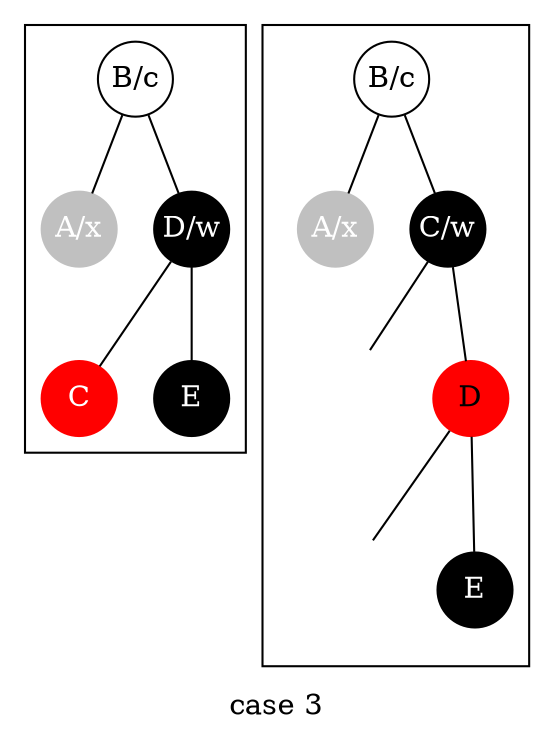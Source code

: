 graph{
    subgraph cluster_l
    {
        l_b[shape=circle,label="B/c",fixedsize=true]
        l_a[shape=circle,label="A/x",fixedsize=true,fontcolor=white,color=grey,style=filled]
        l_d[shape=circle,label="D/w",fixedsize=true,fontcolor=white,color=black,style=filled]
        l_b -- l_a
        l_b -- l_d
        l_c[shape=circle,label="C",fixedsize=true,fontcolor=white,color=red,style=filled]
        l_e[shape=circle,label="E",fixedsize=true,fontcolor=white,color=black,style=filled]
        l_d--l_c
        l_d--l_e
    }
    subgraph cluster_r
    {
        r_b[shape=circle,label="B/c",fixedsize=true]
        r_a[shape=circle,label="A/x",fixedsize=true,fontcolor=white,color=grey,style=filled]
        r_c[shape=circle,label="C/w",fixedsize=true,fontcolor=white,color=black,style=filled]
        r_b -- r_a
        r_b -- r_c

        r_cl[shape=circle,style=invis]
        r_c -- r_cl
        r_d[shape=circle,label="D",color=red,style=filled,fixedsize=true]
        r_c--r_d
        r_dl[shape=circle,style=invis]
        r_d--r_dl
        r_e[shape=circle,label="E",fontcolor=white,color=black,style=filled]
        r_d--r_e
    }
    label="case 3"
}
